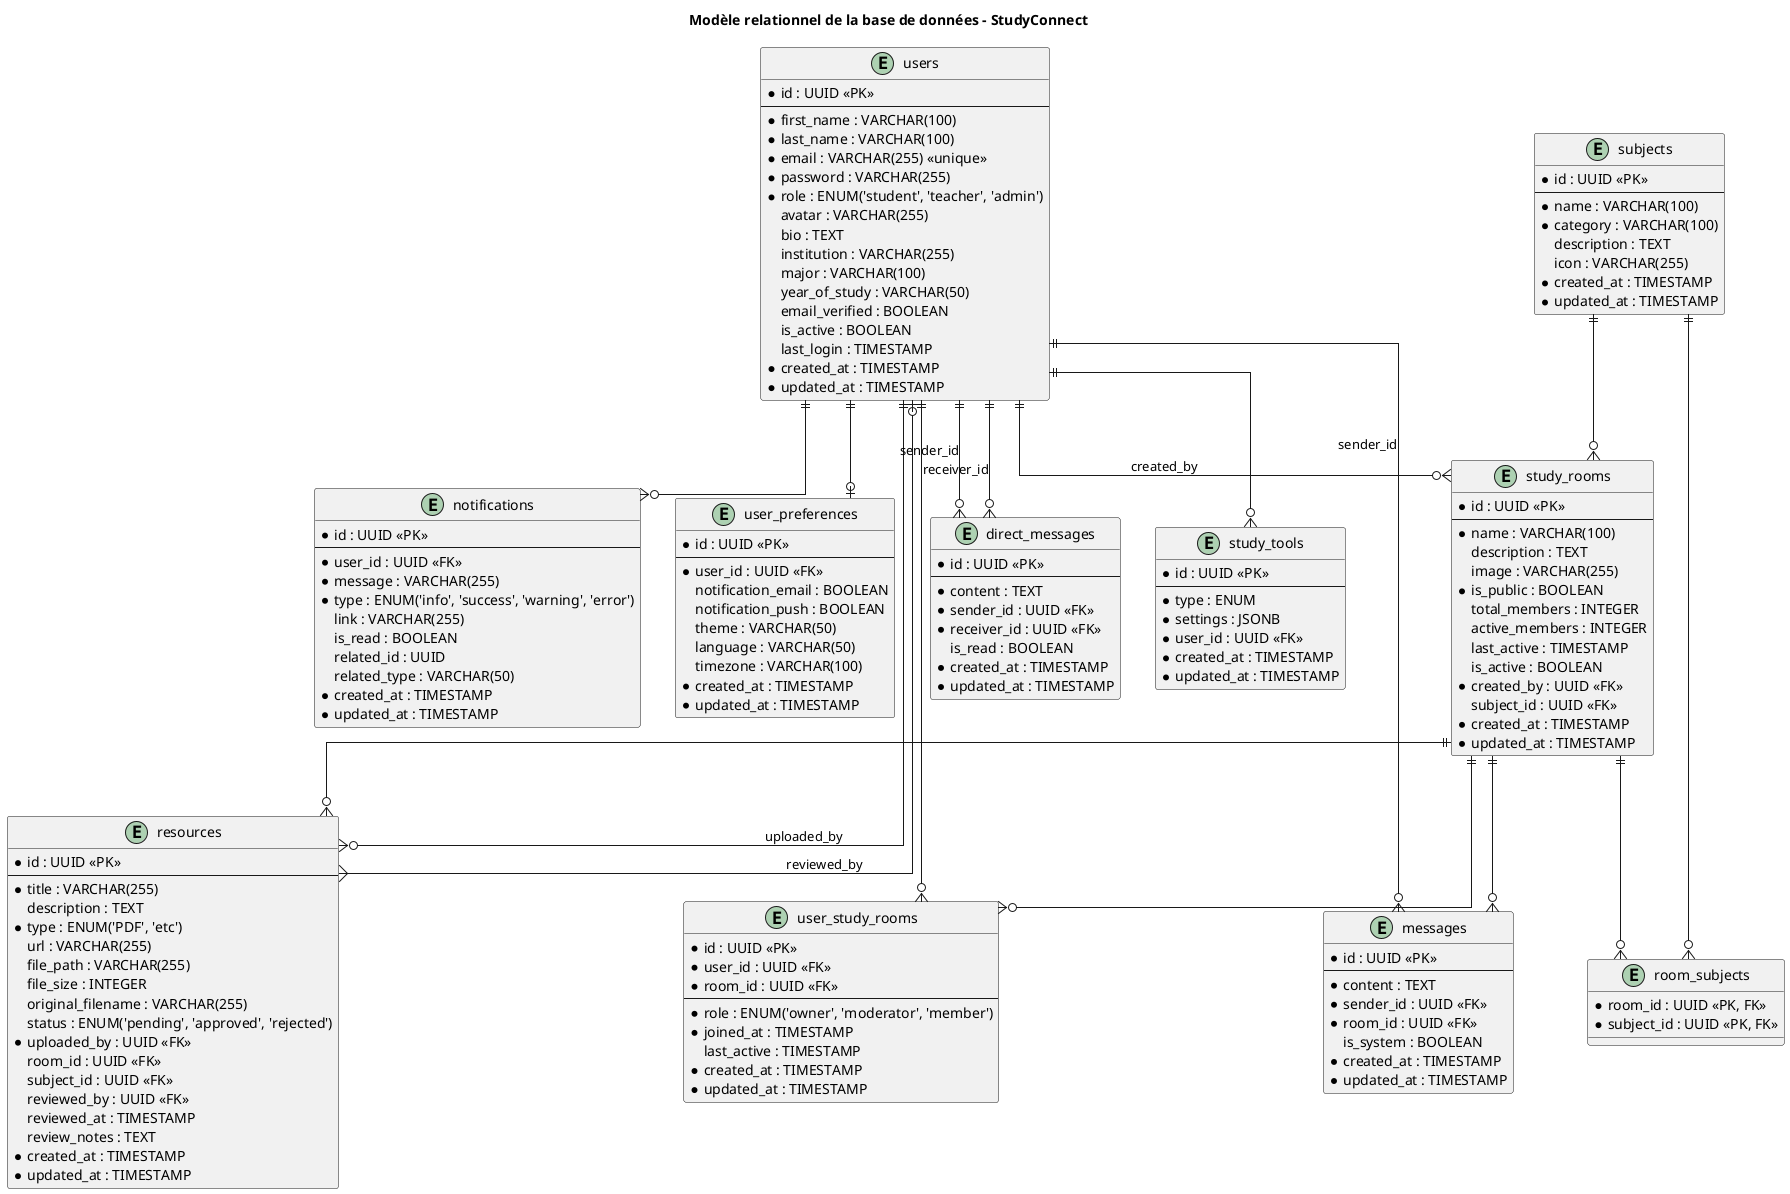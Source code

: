 @startuml chapterIII_db_relational
skinparam backgroundColor white
skinparam linetype ortho
skinparam monochrome false
skinparam packageStyle rectangle
skinparam shadowing false
skinparam defaultFontName Arial

title Modèle relationnel de la base de données - StudyConnect

entity "users" as users {
  *id : UUID <<PK>>
  --
  *first_name : VARCHAR(100)
  *last_name : VARCHAR(100)
  *email : VARCHAR(255) <<unique>>
  *password : VARCHAR(255)
  *role : ENUM('student', 'teacher', 'admin')
  avatar : VARCHAR(255)
  bio : TEXT
  institution : VARCHAR(255)
  major : VARCHAR(100)
  year_of_study : VARCHAR(50)
  email_verified : BOOLEAN
  is_active : BOOLEAN
  last_login : TIMESTAMP
  *created_at : TIMESTAMP
  *updated_at : TIMESTAMP
}

entity "study_rooms" as rooms {
  *id : UUID <<PK>>
  --
  *name : VARCHAR(100)
  description : TEXT
  image : VARCHAR(255)
  *is_public : BOOLEAN
  total_members : INTEGER
  active_members : INTEGER
  last_active : TIMESTAMP
  is_active : BOOLEAN
  *created_by : UUID <<FK>>
  subject_id : UUID <<FK>>
  *created_at : TIMESTAMP
  *updated_at : TIMESTAMP
}

entity "resources" as resources {
  *id : UUID <<PK>>
  --
  *title : VARCHAR(255)
  description : TEXT
  *type : ENUM('PDF', 'etc')
  url : VARCHAR(255)
  file_path : VARCHAR(255)
  file_size : INTEGER
  original_filename : VARCHAR(255)
  status : ENUM('pending', 'approved', 'rejected')
  *uploaded_by : UUID <<FK>>
  room_id : UUID <<FK>>
  subject_id : UUID <<FK>>
  reviewed_by : UUID <<FK>>
  reviewed_at : TIMESTAMP
  review_notes : TEXT
  *created_at : TIMESTAMP
  *updated_at : TIMESTAMP
}

entity "messages" as messages {
  *id : UUID <<PK>>
  --
  *content : TEXT
  *sender_id : UUID <<FK>>
  *room_id : UUID <<FK>>
  is_system : BOOLEAN
  *created_at : TIMESTAMP
  *updated_at : TIMESTAMP
}

entity "direct_messages" as direct_messages {
  *id : UUID <<PK>>
  --
  *content : TEXT
  *sender_id : UUID <<FK>>
  *receiver_id : UUID <<FK>>
  is_read : BOOLEAN
  *created_at : TIMESTAMP
  *updated_at : TIMESTAMP
}

entity "subjects" as subjects {
  *id : UUID <<PK>>
  --
  *name : VARCHAR(100)
  *category : VARCHAR(100)
  description : TEXT
  icon : VARCHAR(255)
  *created_at : TIMESTAMP
  *updated_at : TIMESTAMP
}

entity "study_tools" as tools {
  *id : UUID <<PK>>
  --
  *type : ENUM
  *settings : JSONB
  *user_id : UUID <<FK>>
  *created_at : TIMESTAMP
  *updated_at : TIMESTAMP
}

entity "user_study_rooms" as user_rooms {
  *id : UUID <<PK>>
  *user_id : UUID <<FK>>
  *room_id : UUID <<FK>>
  --
  *role : ENUM('owner', 'moderator', 'member')
  *joined_at : TIMESTAMP
  last_active : TIMESTAMP
  *created_at : TIMESTAMP
  *updated_at : TIMESTAMP
}

entity "room_subjects" as room_subjects {
  *room_id : UUID <<PK, FK>>
  *subject_id : UUID <<PK, FK>>
}

entity "notifications" as notifications {
  *id : UUID <<PK>>
  --
  *user_id : UUID <<FK>>
  *message : VARCHAR(255)
  *type : ENUM('info', 'success', 'warning', 'error')
  link : VARCHAR(255)
  is_read : BOOLEAN
  related_id : UUID
  related_type : VARCHAR(50)
  *created_at : TIMESTAMP
  *updated_at : TIMESTAMP
}

entity "user_preferences" as user_preferences {
  *id : UUID <<PK>>
  --
  *user_id : UUID <<FK>>
  notification_email : BOOLEAN
  notification_push : BOOLEAN
  theme : VARCHAR(50)
  language : VARCHAR(50)
  timezone : VARCHAR(100)
  *created_at : TIMESTAMP
  *updated_at : TIMESTAMP
}

users ||--o{ rooms : created_by
users ||--o{ user_rooms
rooms ||--o{ user_rooms
users ||--o{ resources : uploaded_by
resources }--o| users : reviewed_by
rooms ||--o{ resources
users ||--o{ messages : sender_id
rooms ||--o{ messages
users ||--o{ direct_messages : sender_id
users ||--o{ direct_messages : receiver_id
rooms ||--o{ room_subjects
subjects ||--o{ room_subjects
users ||--o{ tools
users ||--o{ notifications
users ||--o| user_preferences
subjects ||--o{ rooms

@enduml 